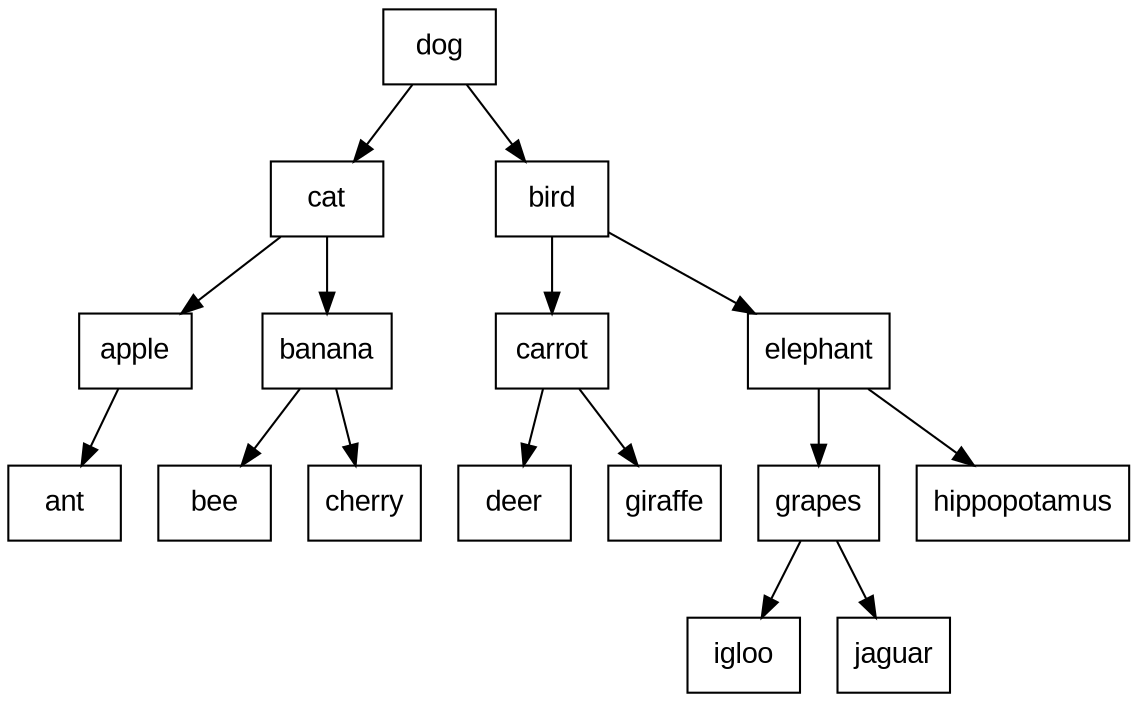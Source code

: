 digraph BST {
  node [shape=record, fontname="Arial"];
  edge [fontname="Arial"];

  N0 [label="dog"];
  N1 [label="cat"];
  N2 [label="bird"];
  N3 [label="apple"];
  N4 [label="banana"];
  N5 [label="carrot"];
  N6 [label="elephant"];
  N7 [label="ant"];
  N8 [label="bee"];
  N9 [label="cherry"];
  N10 [label="deer"];
  N11 [label="giraffe"];
  N12 [label="grapes"];
  N13 [label="hippopotamus"];
  N14 [label="igloo"];
  N15 [label="jaguar"];

  N0 -> N1 ;
  N0 -> N2 ;
  N1 -> N3 ;
  N1 -> N4 ;
  N2 -> N5 ;
  N2 -> N6 ;
  N3 -> N7 ;
  N4 -> N8 ;
  N4 -> N9 ;
  N5 -> N10 ;
  N5 -> N11 ;
  N6 -> N12 ;
  N6 -> N13 ;
  N12 -> N14 ;
  N12 -> N15 ;
}
